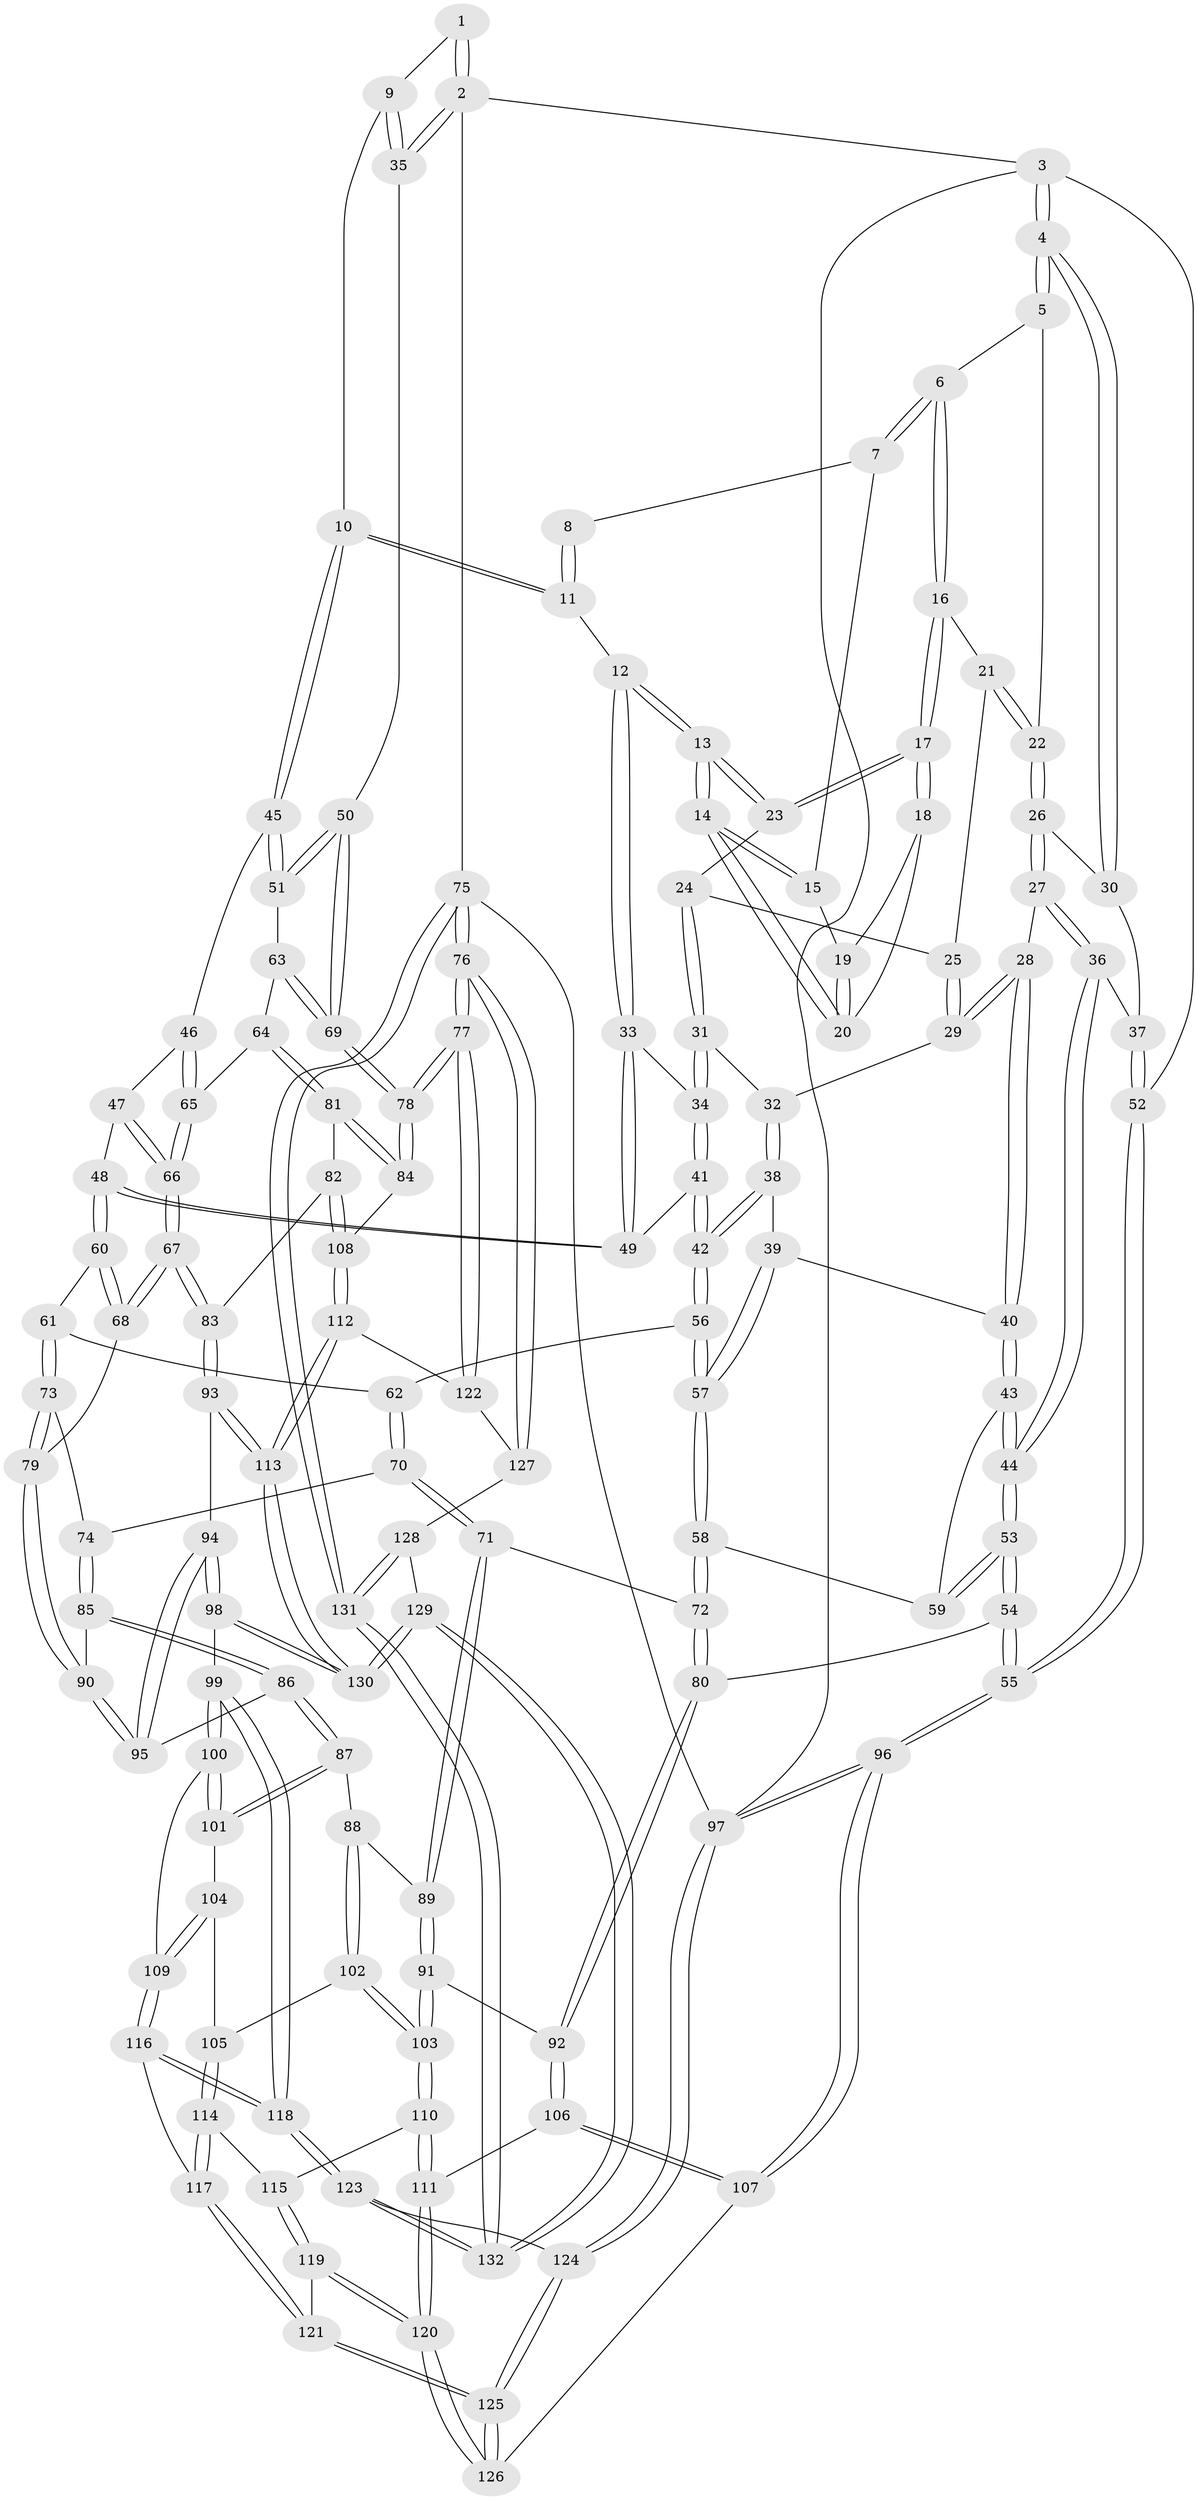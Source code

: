 // coarse degree distribution, {3: 0.13580246913580246, 8: 0.012345679012345678, 5: 0.38271604938271603, 4: 0.3950617283950617, 6: 0.06172839506172839, 2: 0.012345679012345678}
// Generated by graph-tools (version 1.1) at 2025/24/03/03/25 07:24:38]
// undirected, 132 vertices, 327 edges
graph export_dot {
graph [start="1"]
  node [color=gray90,style=filled];
  1 [pos="+0.7290940937532959+0"];
  2 [pos="+1+0"];
  3 [pos="+0+0"];
  4 [pos="+0+0"];
  5 [pos="+0.006510193268849379+0"];
  6 [pos="+0.32561398419270376+0"];
  7 [pos="+0.571192718190221+0"];
  8 [pos="+0.6591878985050107+0"];
  9 [pos="+0.7600453902102166+0.13460982709899955"];
  10 [pos="+0.709104393270199+0.18755388888944824"];
  11 [pos="+0.6613671704496215+0.185258256368615"];
  12 [pos="+0.6572350814821049+0.18527986884396314"];
  13 [pos="+0.641567667391821+0.17470990345202428"];
  14 [pos="+0.6348931987281847+0.1622966869080857"];
  15 [pos="+0.5654998740111971+0"];
  16 [pos="+0.36181071419657024+0.05330446619736271"];
  17 [pos="+0.44847502370666825+0.09729078991303777"];
  18 [pos="+0.49272957104044623+0.06812355878653766"];
  19 [pos="+0.5239140038451633+0.01525418321873935"];
  20 [pos="+0.5641550836628931+0.1079351912393327"];
  21 [pos="+0.3576809822464366+0.05971365857639426"];
  22 [pos="+0.19738574217712765+0.1253215987858081"];
  23 [pos="+0.4774620585773025+0.1714067549010286"];
  24 [pos="+0.46406786706724934+0.18996578374558884"];
  25 [pos="+0.34663030594507716+0.12724713447485475"];
  26 [pos="+0.19065486990002653+0.1809951989342048"];
  27 [pos="+0.1925884689483121+0.19130241784715774"];
  28 [pos="+0.23527058315963995+0.21937546341079306"];
  29 [pos="+0.33153633909975744+0.1973755272551709"];
  30 [pos="+0.09946716519075245+0.1431345298464527"];
  31 [pos="+0.4579876640158269+0.1992133021962413"];
  32 [pos="+0.3564894288684299+0.21538925562436823"];
  33 [pos="+0.6395946953792869+0.21003189476887413"];
  34 [pos="+0.4697840008274447+0.2641784610787351"];
  35 [pos="+1+0.06106472992365706"];
  36 [pos="+0.11989222180429675+0.24347590760284601"];
  37 [pos="+0+0.2442838068059893"];
  38 [pos="+0.37600670173757883+0.31627319633583595"];
  39 [pos="+0.2856859916047592+0.3338552928380103"];
  40 [pos="+0.2535715771106854+0.32487796305617267"];
  41 [pos="+0.467519102061719+0.3331307914169852"];
  42 [pos="+0.4453169709394121+0.36073558372443654"];
  43 [pos="+0.22188165399152862+0.35722931769412375"];
  44 [pos="+0.14601024967830015+0.382694574416284"];
  45 [pos="+0.7858704557753418+0.33015191707064817"];
  46 [pos="+0.771193568395121+0.35165653179448836"];
  47 [pos="+0.7133269043647896+0.41318939517953335"];
  48 [pos="+0.632005810680055+0.4322137078993127"];
  49 [pos="+0.5873782456410105+0.3000488383079352"];
  50 [pos="+1+0.2235986681269473"];
  51 [pos="+0.893364585146821+0.3446126272089552"];
  52 [pos="+0+0.26614119949216314"];
  53 [pos="+0.039103572654001134+0.507314626609475"];
  54 [pos="+0+0.550171760866532"];
  55 [pos="+0+0.5344837425451625"];
  56 [pos="+0.44755978532301754+0.4102575150582571"];
  57 [pos="+0.34292053259626126+0.46853584214325306"];
  58 [pos="+0.3179817834579735+0.4965959867353008"];
  59 [pos="+0.25734312665513664+0.4277492888305932"];
  60 [pos="+0.5818244925119296+0.481607816736924"];
  61 [pos="+0.5398320329920043+0.47360768495228295"];
  62 [pos="+0.4928234066941442+0.4506369287168452"];
  63 [pos="+0.8884117121686865+0.4805119611134828"];
  64 [pos="+0.8645961032789115+0.5231361018749655"];
  65 [pos="+0.8375045269728016+0.523858495195608"];
  66 [pos="+0.7695146427866809+0.5442818599209747"];
  67 [pos="+0.726207301597836+0.6162430579436472"];
  68 [pos="+0.6048074004151714+0.5433200172547951"];
  69 [pos="+1+0.5169628345199541"];
  70 [pos="+0.4292093883119682+0.5561555835689069"];
  71 [pos="+0.3075472016112479+0.574212440743496"];
  72 [pos="+0.29460374341786794+0.5570067829810368"];
  73 [pos="+0.4772649483678126+0.5873653561288311"];
  74 [pos="+0.46717120093744796+0.5900097823652815"];
  75 [pos="+1+1"];
  76 [pos="+1+1"];
  77 [pos="+1+0.9440209459804441"];
  78 [pos="+1+0.6451484741635325"];
  79 [pos="+0.5514307279573403+0.6339803966646814"];
  80 [pos="+0.00847272752817782+0.5555847289315026"];
  81 [pos="+0.9222254723309403+0.602670428545597"];
  82 [pos="+0.767473501757125+0.690819206028958"];
  83 [pos="+0.74094163075308+0.6869190375730289"];
  84 [pos="+1+0.6585523274130157"];
  85 [pos="+0.4559432606893758+0.6096495460588479"];
  86 [pos="+0.4064467578491672+0.6763125626287967"];
  87 [pos="+0.40093396545914417+0.6785973977160147"];
  88 [pos="+0.38254049196385437+0.677106853130433"];
  89 [pos="+0.30910546520767646+0.578541825456244"];
  90 [pos="+0.5473554593469442+0.6741545243099877"];
  91 [pos="+0.2385759555448227+0.7185340733516757"];
  92 [pos="+0.09722089380722602+0.6846035712314437"];
  93 [pos="+0.6986110163663494+0.7346483352322112"];
  94 [pos="+0.6101282810097993+0.781856067061244"];
  95 [pos="+0.5472744083819616+0.6757193854966758"];
  96 [pos="+0+1"];
  97 [pos="+0+1"];
  98 [pos="+0.6016311910894293+0.7978498033127615"];
  99 [pos="+0.5884969493727948+0.8117921926022628"];
  100 [pos="+0.4688784519708968+0.766868343677256"];
  101 [pos="+0.4573974160438565+0.7585144805898948"];
  102 [pos="+0.3432683250252787+0.7458046661238265"];
  103 [pos="+0.2721079644119717+0.7627729068101089"];
  104 [pos="+0.40775517893157676+0.787908764956692"];
  105 [pos="+0.3487659577321596+0.7571563183563942"];
  106 [pos="+0.12385088357059551+0.8053486616005261"];
  107 [pos="+0.022716611942831224+0.8976818491663273"];
  108 [pos="+0.8989507867768534+0.7802298696318303"];
  109 [pos="+0.41940928846801934+0.8211630004361162"];
  110 [pos="+0.26143551526916226+0.7852099011668603"];
  111 [pos="+0.1914877326368601+0.8457397872685071"];
  112 [pos="+0.8913556176625818+0.8250429382809816"];
  113 [pos="+0.806478576628953+0.8800069971190676"];
  114 [pos="+0.35217130796799245+0.7827286104144978"];
  115 [pos="+0.30514318929609346+0.8404096650739512"];
  116 [pos="+0.4162361915666372+0.8518327115735855"];
  117 [pos="+0.367282854733636+0.8343643891961354"];
  118 [pos="+0.5180937026496185+0.9732819092810904"];
  119 [pos="+0.307275747534063+0.8452863166066286"];
  120 [pos="+0.19783119913397182+0.8650646882866457"];
  121 [pos="+0.32311311747822274+0.869977548670168"];
  122 [pos="+0.8951235681749896+0.8299606455134871"];
  123 [pos="+0.4974414553960869+1"];
  124 [pos="+0.3147543318747452+1"];
  125 [pos="+0.2811792178778715+1"];
  126 [pos="+0.22050019633374107+0.9504493734628255"];
  127 [pos="+0.9088268007996511+0.8570475422117327"];
  128 [pos="+0.9129749857772331+0.9087290508472284"];
  129 [pos="+0.7806458918585312+1"];
  130 [pos="+0.7808362328106274+0.9409379867694686"];
  131 [pos="+1+1"];
  132 [pos="+0.7493988072278841+1"];
  1 -- 2;
  1 -- 2;
  1 -- 9;
  2 -- 3;
  2 -- 35;
  2 -- 35;
  2 -- 75;
  3 -- 4;
  3 -- 4;
  3 -- 52;
  3 -- 97;
  4 -- 5;
  4 -- 5;
  4 -- 30;
  4 -- 30;
  5 -- 6;
  5 -- 22;
  6 -- 7;
  6 -- 7;
  6 -- 16;
  6 -- 16;
  7 -- 8;
  7 -- 15;
  8 -- 11;
  8 -- 11;
  9 -- 10;
  9 -- 35;
  9 -- 35;
  10 -- 11;
  10 -- 11;
  10 -- 45;
  10 -- 45;
  11 -- 12;
  12 -- 13;
  12 -- 13;
  12 -- 33;
  12 -- 33;
  13 -- 14;
  13 -- 14;
  13 -- 23;
  13 -- 23;
  14 -- 15;
  14 -- 15;
  14 -- 20;
  14 -- 20;
  15 -- 19;
  16 -- 17;
  16 -- 17;
  16 -- 21;
  17 -- 18;
  17 -- 18;
  17 -- 23;
  17 -- 23;
  18 -- 19;
  18 -- 20;
  19 -- 20;
  19 -- 20;
  21 -- 22;
  21 -- 22;
  21 -- 25;
  22 -- 26;
  22 -- 26;
  23 -- 24;
  24 -- 25;
  24 -- 31;
  24 -- 31;
  25 -- 29;
  25 -- 29;
  26 -- 27;
  26 -- 27;
  26 -- 30;
  27 -- 28;
  27 -- 36;
  27 -- 36;
  28 -- 29;
  28 -- 29;
  28 -- 40;
  28 -- 40;
  29 -- 32;
  30 -- 37;
  31 -- 32;
  31 -- 34;
  31 -- 34;
  32 -- 38;
  32 -- 38;
  33 -- 34;
  33 -- 49;
  33 -- 49;
  34 -- 41;
  34 -- 41;
  35 -- 50;
  36 -- 37;
  36 -- 44;
  36 -- 44;
  37 -- 52;
  37 -- 52;
  38 -- 39;
  38 -- 42;
  38 -- 42;
  39 -- 40;
  39 -- 57;
  39 -- 57;
  40 -- 43;
  40 -- 43;
  41 -- 42;
  41 -- 42;
  41 -- 49;
  42 -- 56;
  42 -- 56;
  43 -- 44;
  43 -- 44;
  43 -- 59;
  44 -- 53;
  44 -- 53;
  45 -- 46;
  45 -- 51;
  45 -- 51;
  46 -- 47;
  46 -- 65;
  46 -- 65;
  47 -- 48;
  47 -- 66;
  47 -- 66;
  48 -- 49;
  48 -- 49;
  48 -- 60;
  48 -- 60;
  50 -- 51;
  50 -- 51;
  50 -- 69;
  50 -- 69;
  51 -- 63;
  52 -- 55;
  52 -- 55;
  53 -- 54;
  53 -- 54;
  53 -- 59;
  53 -- 59;
  54 -- 55;
  54 -- 55;
  54 -- 80;
  55 -- 96;
  55 -- 96;
  56 -- 57;
  56 -- 57;
  56 -- 62;
  57 -- 58;
  57 -- 58;
  58 -- 59;
  58 -- 72;
  58 -- 72;
  60 -- 61;
  60 -- 68;
  60 -- 68;
  61 -- 62;
  61 -- 73;
  61 -- 73;
  62 -- 70;
  62 -- 70;
  63 -- 64;
  63 -- 69;
  63 -- 69;
  64 -- 65;
  64 -- 81;
  64 -- 81;
  65 -- 66;
  65 -- 66;
  66 -- 67;
  66 -- 67;
  67 -- 68;
  67 -- 68;
  67 -- 83;
  67 -- 83;
  68 -- 79;
  69 -- 78;
  69 -- 78;
  70 -- 71;
  70 -- 71;
  70 -- 74;
  71 -- 72;
  71 -- 89;
  71 -- 89;
  72 -- 80;
  72 -- 80;
  73 -- 74;
  73 -- 79;
  73 -- 79;
  74 -- 85;
  74 -- 85;
  75 -- 76;
  75 -- 76;
  75 -- 131;
  75 -- 131;
  75 -- 97;
  76 -- 77;
  76 -- 77;
  76 -- 127;
  76 -- 127;
  77 -- 78;
  77 -- 78;
  77 -- 122;
  77 -- 122;
  78 -- 84;
  78 -- 84;
  79 -- 90;
  79 -- 90;
  80 -- 92;
  80 -- 92;
  81 -- 82;
  81 -- 84;
  81 -- 84;
  82 -- 83;
  82 -- 108;
  82 -- 108;
  83 -- 93;
  83 -- 93;
  84 -- 108;
  85 -- 86;
  85 -- 86;
  85 -- 90;
  86 -- 87;
  86 -- 87;
  86 -- 95;
  87 -- 88;
  87 -- 101;
  87 -- 101;
  88 -- 89;
  88 -- 102;
  88 -- 102;
  89 -- 91;
  89 -- 91;
  90 -- 95;
  90 -- 95;
  91 -- 92;
  91 -- 103;
  91 -- 103;
  92 -- 106;
  92 -- 106;
  93 -- 94;
  93 -- 113;
  93 -- 113;
  94 -- 95;
  94 -- 95;
  94 -- 98;
  94 -- 98;
  96 -- 97;
  96 -- 97;
  96 -- 107;
  96 -- 107;
  97 -- 124;
  97 -- 124;
  98 -- 99;
  98 -- 130;
  98 -- 130;
  99 -- 100;
  99 -- 100;
  99 -- 118;
  99 -- 118;
  100 -- 101;
  100 -- 101;
  100 -- 109;
  101 -- 104;
  102 -- 103;
  102 -- 103;
  102 -- 105;
  103 -- 110;
  103 -- 110;
  104 -- 105;
  104 -- 109;
  104 -- 109;
  105 -- 114;
  105 -- 114;
  106 -- 107;
  106 -- 107;
  106 -- 111;
  107 -- 126;
  108 -- 112;
  108 -- 112;
  109 -- 116;
  109 -- 116;
  110 -- 111;
  110 -- 111;
  110 -- 115;
  111 -- 120;
  111 -- 120;
  112 -- 113;
  112 -- 113;
  112 -- 122;
  113 -- 130;
  113 -- 130;
  114 -- 115;
  114 -- 117;
  114 -- 117;
  115 -- 119;
  115 -- 119;
  116 -- 117;
  116 -- 118;
  116 -- 118;
  117 -- 121;
  117 -- 121;
  118 -- 123;
  118 -- 123;
  119 -- 120;
  119 -- 120;
  119 -- 121;
  120 -- 126;
  120 -- 126;
  121 -- 125;
  121 -- 125;
  122 -- 127;
  123 -- 124;
  123 -- 132;
  123 -- 132;
  124 -- 125;
  124 -- 125;
  125 -- 126;
  125 -- 126;
  127 -- 128;
  128 -- 129;
  128 -- 131;
  128 -- 131;
  129 -- 130;
  129 -- 130;
  129 -- 132;
  129 -- 132;
  131 -- 132;
  131 -- 132;
}
